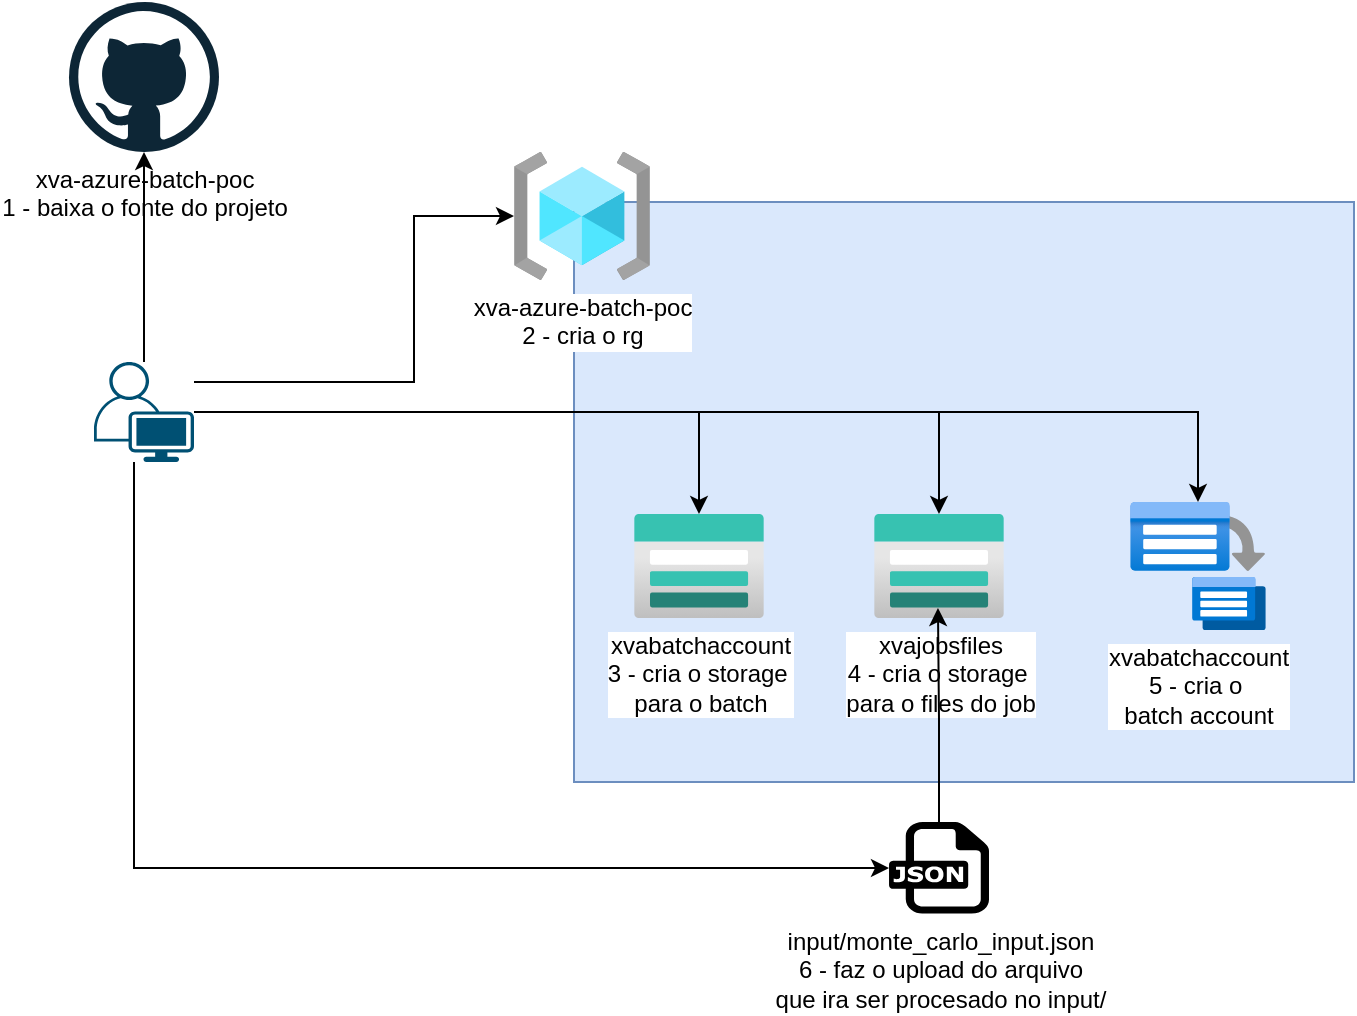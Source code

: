 <mxfile version="24.7.17" pages="4">
  <diagram name="Criar Ambiente" id="GHMMwksWFdpA9J9G9nvl">
    <mxGraphModel dx="1434" dy="2005" grid="1" gridSize="10" guides="1" tooltips="1" connect="1" arrows="1" fold="1" page="1" pageScale="1" pageWidth="827" pageHeight="1169" math="0" shadow="0">
      <root>
        <mxCell id="0" />
        <mxCell id="1" parent="0" />
        <mxCell id="jO4pM420rOmhuDSLLYiO-24" value="" style="rounded=0;whiteSpace=wrap;html=1;fillColor=#dae8fc;strokeColor=#6c8ebf;" parent="1" vertex="1">
          <mxGeometry x="320" y="70" width="390" height="290" as="geometry" />
        </mxCell>
        <mxCell id="jO4pM420rOmhuDSLLYiO-2" value="xvajobsfiles&lt;div&gt;4 - cria o storage&amp;nbsp;&lt;/div&gt;&lt;div&gt;para o files do job&lt;/div&gt;" style="image;aspect=fixed;html=1;points=[];align=center;fontSize=12;image=img/lib/azure2/storage/Storage_Accounts.svg;" parent="1" vertex="1">
          <mxGeometry x="470" y="226" width="65" height="52" as="geometry" />
        </mxCell>
        <mxCell id="jO4pM420rOmhuDSLLYiO-3" value="xva-azure-batch-poc&lt;div&gt;1 - baixa o fonte do projeto&lt;/div&gt;" style="dashed=0;outlineConnect=0;html=1;align=center;labelPosition=center;verticalLabelPosition=bottom;verticalAlign=top;shape=mxgraph.weblogos.github" parent="1" vertex="1">
          <mxGeometry x="67.5" y="-30" width="75" height="75" as="geometry" />
        </mxCell>
        <mxCell id="jO4pM420rOmhuDSLLYiO-32" style="edgeStyle=orthogonalEdgeStyle;rounded=0;orthogonalLoop=1;jettySize=auto;html=1;" parent="1" source="jO4pM420rOmhuDSLLYiO-6" target="jO4pM420rOmhuDSLLYiO-3" edge="1">
          <mxGeometry relative="1" as="geometry" />
        </mxCell>
        <mxCell id="jO4pM420rOmhuDSLLYiO-33" style="edgeStyle=orthogonalEdgeStyle;rounded=0;orthogonalLoop=1;jettySize=auto;html=1;" parent="1" source="jO4pM420rOmhuDSLLYiO-6" target="jO4pM420rOmhuDSLLYiO-8" edge="1">
          <mxGeometry relative="1" as="geometry">
            <Array as="points">
              <mxPoint x="240" y="160" />
              <mxPoint x="240" y="77" />
            </Array>
          </mxGeometry>
        </mxCell>
        <mxCell id="jO4pM420rOmhuDSLLYiO-34" style="edgeStyle=orthogonalEdgeStyle;rounded=0;orthogonalLoop=1;jettySize=auto;html=1;" parent="1" source="jO4pM420rOmhuDSLLYiO-6" target="jO4pM420rOmhuDSLLYiO-9" edge="1">
          <mxGeometry relative="1" as="geometry" />
        </mxCell>
        <mxCell id="jO4pM420rOmhuDSLLYiO-35" style="edgeStyle=orthogonalEdgeStyle;rounded=0;orthogonalLoop=1;jettySize=auto;html=1;" parent="1" source="jO4pM420rOmhuDSLLYiO-6" target="jO4pM420rOmhuDSLLYiO-2" edge="1">
          <mxGeometry relative="1" as="geometry" />
        </mxCell>
        <mxCell id="jO4pM420rOmhuDSLLYiO-36" style="edgeStyle=orthogonalEdgeStyle;rounded=0;orthogonalLoop=1;jettySize=auto;html=1;" parent="1" source="jO4pM420rOmhuDSLLYiO-6" target="jO4pM420rOmhuDSLLYiO-10" edge="1">
          <mxGeometry relative="1" as="geometry" />
        </mxCell>
        <mxCell id="jO4pM420rOmhuDSLLYiO-37" style="edgeStyle=orthogonalEdgeStyle;rounded=0;orthogonalLoop=1;jettySize=auto;html=1;" parent="1" source="jO4pM420rOmhuDSLLYiO-6" target="jO4pM420rOmhuDSLLYiO-18" edge="1">
          <mxGeometry relative="1" as="geometry">
            <Array as="points">
              <mxPoint x="100" y="403" />
            </Array>
          </mxGeometry>
        </mxCell>
        <mxCell id="jO4pM420rOmhuDSLLYiO-6" value="" style="points=[[0.35,0,0],[0.98,0.51,0],[1,0.71,0],[0.67,1,0],[0,0.795,0],[0,0.65,0]];verticalLabelPosition=bottom;sketch=0;html=1;verticalAlign=top;aspect=fixed;align=center;pointerEvents=1;shape=mxgraph.cisco19.user;fillColor=#005073;strokeColor=none;" parent="1" vertex="1">
          <mxGeometry x="80" y="150" width="50" height="50" as="geometry" />
        </mxCell>
        <mxCell id="jO4pM420rOmhuDSLLYiO-8" value="xva-azure-batch-poc&lt;div&gt;2 - cria o rg&lt;/div&gt;" style="image;aspect=fixed;html=1;points=[];align=center;fontSize=12;image=img/lib/azure2/general/Resource_Groups.svg;" parent="1" vertex="1">
          <mxGeometry x="290" y="45" width="68" height="64" as="geometry" />
        </mxCell>
        <mxCell id="jO4pM420rOmhuDSLLYiO-9" value="xvabatchaccount&lt;div&gt;3 - cria o storage&amp;nbsp;&lt;/div&gt;&lt;div&gt;para o batch&lt;/div&gt;" style="image;aspect=fixed;html=1;points=[];align=center;fontSize=12;image=img/lib/azure2/storage/Storage_Accounts.svg;" parent="1" vertex="1">
          <mxGeometry x="350" y="226" width="65" height="52" as="geometry" />
        </mxCell>
        <mxCell id="jO4pM420rOmhuDSLLYiO-18" value="input/monte_carlo_input.json&lt;div&gt;6 - faz o upload do arquivo&lt;/div&gt;&lt;div&gt;que ira ser procesado no input/&lt;/div&gt;" style="dashed=0;outlineConnect=0;html=1;align=center;labelPosition=center;verticalLabelPosition=bottom;verticalAlign=top;shape=mxgraph.weblogos.json" parent="1" vertex="1">
          <mxGeometry x="477.5" y="380" width="50" height="45.8" as="geometry" />
        </mxCell>
        <mxCell id="jO4pM420rOmhuDSLLYiO-29" style="edgeStyle=orthogonalEdgeStyle;rounded=0;orthogonalLoop=1;jettySize=auto;html=1;entryX=0.492;entryY=0.904;entryDx=0;entryDy=0;entryPerimeter=0;" parent="1" source="jO4pM420rOmhuDSLLYiO-18" target="jO4pM420rOmhuDSLLYiO-2" edge="1">
          <mxGeometry relative="1" as="geometry" />
        </mxCell>
        <mxCell id="jO4pM420rOmhuDSLLYiO-10" value="xvabatchaccount&lt;div&gt;5 - cria o&amp;nbsp;&lt;/div&gt;&lt;div&gt;batch account&lt;/div&gt;" style="image;aspect=fixed;html=1;points=[];align=center;fontSize=12;image=img/lib/azure2/compute/Batch_Accounts.svg;" parent="1" vertex="1">
          <mxGeometry x="598" y="220" width="68" height="64" as="geometry" />
        </mxCell>
      </root>
    </mxGraphModel>
  </diagram>
  <diagram id="RlB30Z5cnpvB07j8Nt4P" name="Configs">
    <mxGraphModel dx="1434" dy="836" grid="1" gridSize="10" guides="1" tooltips="1" connect="1" arrows="1" fold="1" page="1" pageScale="1" pageWidth="827" pageHeight="1169" math="0" shadow="0">
      <root>
        <mxCell id="0" />
        <mxCell id="1" parent="0" />
        <mxCell id="eITKolT-GINEDYZ5hz__-10" value="" style="points=[[0.35,0,0],[0.98,0.51,0],[1,0.71,0],[0.67,1,0],[0,0.795,0],[0,0.65,0]];verticalLabelPosition=bottom;sketch=0;html=1;verticalAlign=top;aspect=fixed;align=center;pointerEvents=1;shape=mxgraph.cisco19.user;fillColor=#005073;strokeColor=none;" vertex="1" parent="1">
          <mxGeometry x="80" y="150" width="50" height="50" as="geometry" />
        </mxCell>
        <mxCell id="eITKolT-GINEDYZ5hz__-20" value="1 - cria o&amp;nbsp;&lt;span style=&quot;text-wrap: wrap;&quot;&gt;srv/.env&lt;/span&gt;&lt;div&gt;&lt;div&gt;&lt;span style=&quot;text-wrap: wrap;&quot;&gt;com as chaves abaixo&amp;nbsp;&lt;/span&gt;&lt;/div&gt;&lt;div&gt;&lt;span style=&quot;text-wrap: wrap;&quot;&gt;e adiciona os valores&amp;nbsp;&lt;/span&gt;&lt;/div&gt;&lt;div&gt;&lt;span style=&quot;text-wrap: wrap;&quot;&gt;do storage&amp;nbsp;&lt;/span&gt;&lt;span style=&quot;background-color: rgb(255, 255, 255);&quot;&gt;xvabatchaccount&lt;/span&gt;&lt;/div&gt;&lt;/div&gt;&lt;div&gt;&lt;span style=&quot;background-color: rgb(255, 255, 255);&quot;&gt;e batch&amp;nbsp;&lt;/span&gt;&lt;span style=&quot;background-color: rgb(255, 255, 255);&quot;&gt;xvabatchaccount&lt;/span&gt;&lt;/div&gt;&lt;div&gt;&lt;span style=&quot;background-color: rgb(255, 255, 255);&quot;&gt;&lt;br&gt;&lt;/span&gt;&lt;/div&gt;&lt;div&gt;&lt;span style=&quot;background-color: rgb(255, 255, 255);&quot;&gt;&lt;div&gt;BATCH_ACCOUNT_NAME=&lt;/div&gt;&lt;div&gt;BATCH_ACCOUNT_KEY=&lt;/div&gt;&lt;div&gt;BATCH_ACCOUNT_URL=&lt;/div&gt;&lt;div&gt;STORAGE_ACCOUNT_NAME=&lt;/div&gt;&lt;div&gt;STORAGE_ACCOUNT_KEY=&lt;/div&gt;&lt;/span&gt;&lt;/div&gt;" style="verticalLabelPosition=bottom;html=1;verticalAlign=top;align=center;strokeColor=none;fillColor=#00BEF2;shape=mxgraph.azure.cloud_services_configuration_file;pointerEvents=1;" vertex="1" parent="1">
          <mxGeometry x="370" y="30" width="47.5" height="50" as="geometry" />
        </mxCell>
        <mxCell id="eITKolT-GINEDYZ5hz__-21" value="&lt;div&gt;&lt;span style=&quot;text-wrap: wrap;&quot;&gt;2 - cria src-montecarlo-app/.env&lt;/span&gt;&lt;/div&gt;&lt;div&gt;&lt;span style=&quot;text-wrap: wrap;&quot;&gt;com as chaves abaixo&amp;nbsp;&lt;/span&gt;&lt;/div&gt;&lt;div&gt;&lt;span style=&quot;text-wrap: wrap;&quot;&gt;e adiciona os valores do storage&amp;nbsp;&lt;/span&gt;&lt;span style=&quot;background-color: rgb(255, 255, 255);&quot;&gt;xvajobsfiles&lt;/span&gt;&lt;span style=&quot;text-wrap: wrap;&quot;&gt;&lt;br&gt;&lt;/span&gt;&lt;div style=&quot;text-wrap: wrap;&quot;&gt;&lt;br&gt;&lt;/div&gt;&lt;div style=&quot;text-wrap: wrap;&quot;&gt;&lt;div&gt;STORAGE_ACCOUNT_NAME=&lt;/div&gt;&lt;div&gt;STORAGE_ACCOUNT_KEY=&lt;/div&gt;&lt;/div&gt;&lt;/div&gt;" style="verticalLabelPosition=bottom;html=1;verticalAlign=top;align=center;strokeColor=none;fillColor=#00BEF2;shape=mxgraph.azure.cloud_services_configuration_file;pointerEvents=1;" vertex="1" parent="1">
          <mxGeometry x="370" y="290" width="47.5" height="50" as="geometry" />
        </mxCell>
        <mxCell id="-2LmU-mjN6J15pGxRJ6X-1" style="edgeStyle=orthogonalEdgeStyle;rounded=0;orthogonalLoop=1;jettySize=auto;html=1;entryX=0;entryY=0.5;entryDx=0;entryDy=0;entryPerimeter=0;" edge="1" parent="1" source="eITKolT-GINEDYZ5hz__-10" target="eITKolT-GINEDYZ5hz__-20">
          <mxGeometry relative="1" as="geometry" />
        </mxCell>
        <mxCell id="-2LmU-mjN6J15pGxRJ6X-2" style="edgeStyle=orthogonalEdgeStyle;rounded=0;orthogonalLoop=1;jettySize=auto;html=1;entryX=0;entryY=0.5;entryDx=0;entryDy=0;entryPerimeter=0;" edge="1" parent="1" source="eITKolT-GINEDYZ5hz__-10" target="eITKolT-GINEDYZ5hz__-21">
          <mxGeometry relative="1" as="geometry" />
        </mxCell>
      </root>
    </mxGraphModel>
  </diagram>
  <diagram id="g_KwB1qCPpym94kgi7Hm" name="Batch application">
    <mxGraphModel dx="1434" dy="2005" grid="1" gridSize="10" guides="1" tooltips="1" connect="1" arrows="1" fold="1" page="1" pageScale="1" pageWidth="827" pageHeight="1169" math="0" shadow="0">
      <root>
        <mxCell id="0" />
        <mxCell id="1" parent="0" />
        <mxCell id="z9dt2_U-2a1yjSh4QDDs-3" value="xva-azure-batch-poc" style="dashed=0;outlineConnect=0;html=1;align=center;labelPosition=center;verticalLabelPosition=bottom;verticalAlign=top;shape=mxgraph.weblogos.github" vertex="1" parent="1">
          <mxGeometry x="67.5" y="-30" width="75" height="75" as="geometry" />
        </mxCell>
        <mxCell id="z9dt2_U-2a1yjSh4QDDs-4" style="edgeStyle=orthogonalEdgeStyle;rounded=0;orthogonalLoop=1;jettySize=auto;html=1;" edge="1" parent="1" source="z9dt2_U-2a1yjSh4QDDs-10" target="z9dt2_U-2a1yjSh4QDDs-3">
          <mxGeometry relative="1" as="geometry" />
        </mxCell>
        <mxCell id="z9dt2_U-2a1yjSh4QDDs-5" style="edgeStyle=orthogonalEdgeStyle;rounded=0;orthogonalLoop=1;jettySize=auto;html=1;" edge="1" parent="1" source="z9dt2_U-2a1yjSh4QDDs-10" target="z9dt2_U-2a1yjSh4QDDs-15">
          <mxGeometry relative="1" as="geometry">
            <Array as="points">
              <mxPoint x="240" y="160" />
              <mxPoint x="240" y="77" />
            </Array>
            <mxPoint x="290" y="77" as="targetPoint" />
          </mxGeometry>
        </mxCell>
        <mxCell id="z9dt2_U-2a1yjSh4QDDs-10" value="" style="points=[[0.35,0,0],[0.98,0.51,0],[1,0.71,0],[0.67,1,0],[0,0.795,0],[0,0.65,0]];verticalLabelPosition=bottom;sketch=0;html=1;verticalAlign=top;aspect=fixed;align=center;pointerEvents=1;shape=mxgraph.cisco19.user;fillColor=#005073;strokeColor=none;" vertex="1" parent="1">
          <mxGeometry x="80" y="150" width="50" height="50" as="geometry" />
        </mxCell>
        <mxCell id="z9dt2_U-2a1yjSh4QDDs-15" value="xvabatchaccount&lt;div&gt;2 - criar o Application &quot;montecarlo_app&quot;&lt;/div&gt;&lt;div&gt;com o zip &quot;&lt;span style=&quot;background-color: rgb(251, 251, 251);&quot;&gt;montecarlo-app.zip&lt;/span&gt;&quot;&lt;/div&gt;" style="image;aspect=fixed;html=1;points=[];align=center;fontSize=12;image=img/lib/azure2/compute/Batch_Accounts.svg;" vertex="1" parent="1">
          <mxGeometry x="340" y="45" width="68" height="64" as="geometry" />
        </mxCell>
        <mxCell id="z9dt2_U-2a1yjSh4QDDs-16" value="1 - executar o&amp;nbsp;&lt;div&gt;montecarlo_app_apppackage.py&lt;/div&gt;&lt;div&gt;para gerar o zip&lt;/div&gt;" style="sketch=0;aspect=fixed;pointerEvents=1;shadow=0;dashed=0;html=1;strokeColor=none;labelPosition=center;verticalLabelPosition=bottom;verticalAlign=top;align=center;fillColor=#00188D;shape=mxgraph.mscae.enterprise.code_file" vertex="1" parent="1">
          <mxGeometry x="81" y="310" width="49" height="50" as="geometry" />
        </mxCell>
        <mxCell id="z9dt2_U-2a1yjSh4QDDs-18" style="edgeStyle=orthogonalEdgeStyle;rounded=0;orthogonalLoop=1;jettySize=auto;html=1;entryX=0.5;entryY=0;entryDx=0;entryDy=0;entryPerimeter=0;" edge="1" parent="1" source="z9dt2_U-2a1yjSh4QDDs-10" target="z9dt2_U-2a1yjSh4QDDs-16">
          <mxGeometry relative="1" as="geometry" />
        </mxCell>
        <UserObject label="montecarlo-app.zip" link="montecarlo-app.zip" id="z9dt2_U-2a1yjSh4QDDs-19">
          <mxCell style="verticalLabelPosition=bottom;html=1;verticalAlign=top;align=center;strokeColor=none;fillColor=#00BEF2;shape=mxgraph.azure.cloud_service_package_file;" vertex="1" parent="1">
            <mxGeometry x="270" y="310" width="42.5" height="50" as="geometry" />
          </mxCell>
        </UserObject>
        <mxCell id="z9dt2_U-2a1yjSh4QDDs-22" style="edgeStyle=orthogonalEdgeStyle;rounded=0;orthogonalLoop=1;jettySize=auto;html=1;entryX=0;entryY=0.5;entryDx=0;entryDy=0;entryPerimeter=0;" edge="1" parent="1" source="z9dt2_U-2a1yjSh4QDDs-16" target="z9dt2_U-2a1yjSh4QDDs-19">
          <mxGeometry relative="1" as="geometry" />
        </mxCell>
      </root>
    </mxGraphModel>
  </diagram>
  <diagram id="AiFhw9Nf0LlxHzqsB-ok" name="Execução da aplicação">
    <mxGraphModel dx="3434" dy="1520" grid="1" gridSize="10" guides="1" tooltips="1" connect="1" arrows="1" fold="1" page="1" pageScale="1" pageWidth="827" pageHeight="1169" math="0" shadow="0">
      <root>
        <mxCell id="0" />
        <mxCell id="1" parent="0" />
        <mxCell id="0wLAEQCnGAZi6Lws4Pt0-41" value="" style="rounded=0;whiteSpace=wrap;html=1;fillColor=none;" vertex="1" parent="1">
          <mxGeometry x="-90" y="130" width="1200" height="1670" as="geometry" />
        </mxCell>
        <mxCell id="0wLAEQCnGAZi6Lws4Pt0-18" style="edgeStyle=orthogonalEdgeStyle;rounded=0;orthogonalLoop=1;jettySize=auto;html=1;dashed=1;" edge="1" parent="1" source="0wLAEQCnGAZi6Lws4Pt0-16" target="0wLAEQCnGAZi6Lws4Pt0-6">
          <mxGeometry relative="1" as="geometry">
            <Array as="points">
              <mxPoint x="60" y="1035" />
            </Array>
          </mxGeometry>
        </mxCell>
        <mxCell id="0wLAEQCnGAZi6Lws4Pt0-16" value="" style="rounded=0;whiteSpace=wrap;html=1;fillColor=#f5f5f5;fontColor=#333333;strokeColor=#666666;dashed=1;" vertex="1" parent="1">
          <mxGeometry x="369" y="980" width="120" height="110" as="geometry" />
        </mxCell>
        <mxCell id="0wLAEQCnGAZi6Lws4Pt0-5" value="" style="rounded=0;whiteSpace=wrap;html=1;fillColor=#f5f5f5;fontColor=#333333;strokeColor=#666666;dashed=1;" vertex="1" parent="1">
          <mxGeometry x="31.62" y="1307" width="482.25" height="410" as="geometry" />
        </mxCell>
        <mxCell id="0wLAEQCnGAZi6Lws4Pt0-17" style="edgeStyle=orthogonalEdgeStyle;rounded=0;orthogonalLoop=1;jettySize=auto;html=1;dashed=1;" edge="1" parent="1" source="0wLAEQCnGAZi6Lws4Pt0-2" target="0wLAEQCnGAZi6Lws4Pt0-6">
          <mxGeometry relative="1" as="geometry">
            <Array as="points">
              <mxPoint x="44" y="735" />
            </Array>
          </mxGeometry>
        </mxCell>
        <mxCell id="0wLAEQCnGAZi6Lws4Pt0-2" value="" style="rounded=0;whiteSpace=wrap;html=1;fillColor=#f5f5f5;fontColor=#333333;strokeColor=#666666;dashed=1;" vertex="1" parent="1">
          <mxGeometry x="354" y="680" width="120" height="110" as="geometry" />
        </mxCell>
        <mxCell id="lzGrhlmIn-jtO5XPurMd-31" style="edgeStyle=orthogonalEdgeStyle;rounded=0;orthogonalLoop=1;jettySize=auto;html=1;fontSize=12;labelBackgroundColor=none;" parent="1" source="lUo_39sWFaKYksOA6hn1-1" target="lzGrhlmIn-jtO5XPurMd-30" edge="1">
          <mxGeometry relative="1" as="geometry">
            <Array as="points">
              <mxPoint x="150" y="1022" />
            </Array>
          </mxGeometry>
        </mxCell>
        <mxCell id="lUo_39sWFaKYksOA6hn1-1" value="orchestrator" style="verticalLabelPosition=bottom;html=1;verticalAlign=top;align=center;strokeColor=none;fillColor=#00BEF2;shape=mxgraph.azure.cloud_services_configuration_file;pointerEvents=1;fontSize=12;labelBackgroundColor=none;" parent="1" vertex="1">
          <mxGeometry x="140" y="550" width="40" height="50" as="geometry" />
        </mxCell>
        <mxCell id="lhgWdn7ch6hGwZRD-2z1-1" style="edgeStyle=orthogonalEdgeStyle;rounded=0;orthogonalLoop=1;jettySize=auto;html=1;fontSize=12;labelBackgroundColor=none;" parent="1" source="qe7TXdKY6yJARlXBFdF9-1" target="8bjbVzgU6vGTRSkHChVU-1" edge="1">
          <mxGeometry relative="1" as="geometry">
            <Array as="points">
              <mxPoint x="280" y="376" />
            </Array>
          </mxGeometry>
        </mxCell>
        <mxCell id="qe7TXdKY6yJARlXBFdF9-1" value="client" style="verticalLabelPosition=bottom;html=1;verticalAlign=top;align=center;strokeColor=none;fillColor=#00BEF2;shape=mxgraph.azure.cloud_services_configuration_file;pointerEvents=1;fontSize=12;labelBackgroundColor=none;" parent="1" vertex="1">
          <mxGeometry x="260" y="480" width="40" height="50" as="geometry" />
        </mxCell>
        <mxCell id="lhgWdn7ch6hGwZRD-2z1-12" style="edgeStyle=orthogonalEdgeStyle;rounded=0;orthogonalLoop=1;jettySize=auto;html=1;fontSize=12;labelBackgroundColor=none;" parent="1" source="qe7TXdKY6yJARlXBFdF9-2" target="lhgWdn7ch6hGwZRD-2z1-11" edge="1">
          <mxGeometry relative="1" as="geometry" />
        </mxCell>
        <mxCell id="lzGrhlmIn-jtO5XPurMd-2" style="edgeStyle=orthogonalEdgeStyle;rounded=0;orthogonalLoop=1;jettySize=auto;html=1;fontSize=12;labelBackgroundColor=none;" parent="1" source="qe7TXdKY6yJARlXBFdF9-2" target="lzGrhlmIn-jtO5XPurMd-1" edge="1">
          <mxGeometry relative="1" as="geometry">
            <Array as="points">
              <mxPoint x="280" y="722" />
            </Array>
          </mxGeometry>
        </mxCell>
        <mxCell id="qe7TXdKY6yJARlXBFdF9-2" value="worker" style="verticalLabelPosition=bottom;html=1;verticalAlign=top;align=center;strokeColor=none;fillColor=#00BEF2;shape=mxgraph.azure.cloud_services_configuration_file;pointerEvents=1;fontSize=12;labelBackgroundColor=none;" parent="1" vertex="1">
          <mxGeometry x="260" y="610" width="40" height="50" as="geometry" />
        </mxCell>
        <mxCell id="lzGrhlmIn-jtO5XPurMd-6" style="edgeStyle=orthogonalEdgeStyle;rounded=0;orthogonalLoop=1;jettySize=auto;html=1;fontSize=12;labelBackgroundColor=none;" parent="1" source="qe7TXdKY6yJARlXBFdF9-3" target="lzGrhlmIn-jtO5XPurMd-3" edge="1">
          <mxGeometry relative="1" as="geometry" />
        </mxCell>
        <mxCell id="lzGrhlmIn-jtO5XPurMd-8" style="edgeStyle=orthogonalEdgeStyle;rounded=0;orthogonalLoop=1;jettySize=auto;html=1;fontSize=12;labelBackgroundColor=none;" parent="1" source="qe7TXdKY6yJARlXBFdF9-3" target="lzGrhlmIn-jtO5XPurMd-7" edge="1">
          <mxGeometry relative="1" as="geometry">
            <Array as="points">
              <mxPoint x="280" y="896" />
            </Array>
          </mxGeometry>
        </mxCell>
        <mxCell id="qe7TXdKY6yJARlXBFdF9-3" value="agreggator" style="verticalLabelPosition=bottom;html=1;verticalAlign=top;align=center;strokeColor=none;fillColor=#00BEF2;shape=mxgraph.azure.cloud_services_configuration_file;pointerEvents=1;fontSize=12;labelBackgroundColor=none;" parent="1" vertex="1">
          <mxGeometry x="260" y="800" width="40" height="50" as="geometry" />
        </mxCell>
        <mxCell id="kDm-gjHPZS9bzdLhj900-3" style="edgeStyle=orthogonalEdgeStyle;rounded=0;orthogonalLoop=1;jettySize=auto;html=1;fontSize=12;labelBackgroundColor=none;" parent="1" source="JQ83JEl8OgG2uB4ZriYD-1" target="kDm-gjHPZS9bzdLhj900-2" edge="1">
          <mxGeometry relative="1" as="geometry">
            <Array as="points">
              <mxPoint x="20" y="1136" />
            </Array>
          </mxGeometry>
        </mxCell>
        <mxCell id="6sl3xVN-tXtJ1G1_XXmB-4" style="edgeStyle=orthogonalEdgeStyle;rounded=0;orthogonalLoop=1;jettySize=auto;html=1;fontSize=12;labelBackgroundColor=none;" parent="1" source="JQ83JEl8OgG2uB4ZriYD-1" target="6sl3xVN-tXtJ1G1_XXmB-1" edge="1">
          <mxGeometry relative="1" as="geometry">
            <Array as="points">
              <mxPoint x="15" y="223" />
            </Array>
          </mxGeometry>
        </mxCell>
        <mxCell id="JQ83JEl8OgG2uB4ZriYD-1" value="" style="points=[[0.35,0,0],[0.98,0.51,0],[1,0.71,0],[0.67,1,0],[0,0.795,0],[0,0.65,0]];verticalLabelPosition=bottom;sketch=0;html=1;verticalAlign=top;aspect=fixed;align=center;pointerEvents=1;shape=mxgraph.cisco19.user;fillColor=#005073;strokeColor=none;fontSize=12;labelBackgroundColor=none;" parent="1" vertex="1">
          <mxGeometry x="-10" y="550" width="50" height="50" as="geometry" />
        </mxCell>
        <mxCell id="JQ83JEl8OgG2uB4ZriYD-2" style="edgeStyle=orthogonalEdgeStyle;rounded=0;orthogonalLoop=1;jettySize=auto;html=1;entryX=0;entryY=0.5;entryDx=0;entryDy=0;entryPerimeter=0;fontSize=12;labelBackgroundColor=none;" parent="1" source="JQ83JEl8OgG2uB4ZriYD-1" target="lUo_39sWFaKYksOA6hn1-1" edge="1">
          <mxGeometry relative="1" as="geometry" />
        </mxCell>
        <mxCell id="JQ83JEl8OgG2uB4ZriYD-3" style="edgeStyle=orthogonalEdgeStyle;rounded=0;orthogonalLoop=1;jettySize=auto;html=1;entryX=0;entryY=0.5;entryDx=0;entryDy=0;entryPerimeter=0;fontSize=12;labelBackgroundColor=none;" parent="1" source="lUo_39sWFaKYksOA6hn1-1" target="qe7TXdKY6yJARlXBFdF9-1" edge="1">
          <mxGeometry relative="1" as="geometry">
            <Array as="points">
              <mxPoint x="160" y="505" />
            </Array>
          </mxGeometry>
        </mxCell>
        <mxCell id="8bjbVzgU6vGTRSkHChVU-1" value="xvajobsfiles&lt;div style=&quot;font-size: 12px;&quot;&gt;&lt;span style=&quot;font-size: 12px;&quot;&gt;input/monte_carlo_input.json&lt;/span&gt;&lt;/div&gt;" style="image;aspect=fixed;html=1;points=[];align=center;fontSize=12;image=img/lib/azure2/storage/Storage_Accounts.svg;labelBackgroundColor=none;" parent="1" vertex="1">
          <mxGeometry x="570" y="350" width="65" height="52" as="geometry" />
        </mxCell>
        <mxCell id="lhgWdn7ch6hGwZRD-2z1-2" value="chunks do arquivo de input" style="verticalLabelPosition=bottom;html=1;verticalAlign=top;align=center;strokeColor=none;fillColor=#00BEF2;shape=mxgraph.azure.code_file;pointerEvents=1;fontSize=12;labelBackgroundColor=none;" parent="1" vertex="1">
          <mxGeometry x="405" y="490" width="27.5" height="30" as="geometry" />
        </mxCell>
        <mxCell id="lhgWdn7ch6hGwZRD-2z1-4" value="" style="verticalLabelPosition=bottom;html=1;verticalAlign=top;align=center;strokeColor=none;fillColor=#00BEF2;shape=mxgraph.azure.code_file;pointerEvents=1;fontSize=12;labelBackgroundColor=none;" parent="1" vertex="1">
          <mxGeometry x="432.5" y="490" width="27.5" height="30" as="geometry" />
        </mxCell>
        <mxCell id="lhgWdn7ch6hGwZRD-2z1-5" value="" style="verticalLabelPosition=bottom;html=1;verticalAlign=top;align=center;strokeColor=none;fillColor=#00BEF2;shape=mxgraph.azure.code_file;pointerEvents=1;fontSize=12;labelBackgroundColor=none;" parent="1" vertex="1">
          <mxGeometry x="377.5" y="490" width="27.5" height="30" as="geometry" />
        </mxCell>
        <mxCell id="lhgWdn7ch6hGwZRD-2z1-6" value="" style="verticalLabelPosition=bottom;html=1;verticalAlign=top;align=center;strokeColor=none;fillColor=#00BEF2;shape=mxgraph.azure.code_file;pointerEvents=1;fontSize=12;labelBackgroundColor=none;" parent="1" vertex="1">
          <mxGeometry x="350" y="490" width="27.5" height="30" as="geometry" />
        </mxCell>
        <mxCell id="lhgWdn7ch6hGwZRD-2z1-7" style="edgeStyle=orthogonalEdgeStyle;rounded=0;orthogonalLoop=1;jettySize=auto;html=1;entryX=0;entryY=0.5;entryDx=0;entryDy=0;entryPerimeter=0;fontSize=12;labelBackgroundColor=none;" parent="1" source="qe7TXdKY6yJARlXBFdF9-1" target="lhgWdn7ch6hGwZRD-2z1-6" edge="1">
          <mxGeometry relative="1" as="geometry" />
        </mxCell>
        <mxCell id="lhgWdn7ch6hGwZRD-2z1-9" style="edgeStyle=orthogonalEdgeStyle;rounded=0;orthogonalLoop=1;jettySize=auto;html=1;entryX=0;entryY=0.5;entryDx=0;entryDy=0;entryPerimeter=0;fontSize=12;labelBackgroundColor=none;" parent="1" source="lUo_39sWFaKYksOA6hn1-1" target="qe7TXdKY6yJARlXBFdF9-2" edge="1">
          <mxGeometry relative="1" as="geometry" />
        </mxCell>
        <mxCell id="lhgWdn7ch6hGwZRD-2z1-10" style="edgeStyle=orthogonalEdgeStyle;rounded=0;orthogonalLoop=1;jettySize=auto;html=1;entryX=0.5;entryY=1;entryDx=0;entryDy=0;entryPerimeter=0;fontSize=12;labelBackgroundColor=none;" parent="1" source="qe7TXdKY6yJARlXBFdF9-2" target="lhgWdn7ch6hGwZRD-2z1-6" edge="1">
          <mxGeometry relative="1" as="geometry">
            <Array as="points">
              <mxPoint x="364" y="620" />
            </Array>
          </mxGeometry>
        </mxCell>
        <mxCell id="lhgWdn7ch6hGwZRD-2z1-11" value="xvajobsfiles&lt;div style=&quot;font-size: 12px;&quot;&gt;&lt;span style=&quot;font-size: 12px;&quot;&gt;temp/&lt;/span&gt;monte_carlo_input_part_X.json&lt;/div&gt;" style="image;aspect=fixed;html=1;points=[];align=center;fontSize=12;image=img/lib/azure2/storage/Storage_Accounts.svg;labelBackgroundColor=none;" parent="1" vertex="1">
          <mxGeometry x="570" y="590" width="65" height="52" as="geometry" />
        </mxCell>
        <mxCell id="lzGrhlmIn-jtO5XPurMd-1" value="xvabatchaccount" style="image;aspect=fixed;html=1;points=[];align=center;fontSize=12;image=img/lib/azure2/compute/Batch_Accounts.svg;labelBackgroundColor=none;dashed=1;" parent="1" vertex="1">
          <mxGeometry x="384.75" y="690" width="68" height="64" as="geometry" />
        </mxCell>
        <mxCell id="lzGrhlmIn-jtO5XPurMd-3" value="xvajobsfiles&lt;div style=&quot;font-size: 12px;&quot;&gt;&lt;span style=&quot;font-size: 12px;&quot;&gt;temp/&lt;/span&gt;monte_carlo_result_part_X.json&lt;/div&gt;" style="image;aspect=fixed;html=1;points=[];align=center;fontSize=12;image=img/lib/azure2/storage/Storage_Accounts.svg;labelBackgroundColor=none;" parent="1" vertex="1">
          <mxGeometry x="570" y="696" width="65" height="52" as="geometry" />
        </mxCell>
        <mxCell id="lzGrhlmIn-jtO5XPurMd-5" style="edgeStyle=orthogonalEdgeStyle;rounded=0;orthogonalLoop=1;jettySize=auto;html=1;entryX=0;entryY=0.5;entryDx=0;entryDy=0;entryPerimeter=0;fontSize=12;labelBackgroundColor=none;" parent="1" source="lUo_39sWFaKYksOA6hn1-1" target="qe7TXdKY6yJARlXBFdF9-3" edge="1">
          <mxGeometry relative="1" as="geometry">
            <Array as="points">
              <mxPoint x="160" y="825" />
            </Array>
          </mxGeometry>
        </mxCell>
        <mxCell id="lzGrhlmIn-jtO5XPurMd-7" value="xvajobsfiles&lt;div style=&quot;font-size: 12px;&quot;&gt;&lt;span style=&quot;font-size: 12px;&quot;&gt;output/&lt;/span&gt;monte_carlo_result_aggregated.json&lt;/div&gt;" style="image;aspect=fixed;html=1;points=[];align=center;fontSize=12;image=img/lib/azure2/storage/Storage_Accounts.svg;labelBackgroundColor=none;" parent="1" vertex="1">
          <mxGeometry x="570" y="870" width="65" height="52" as="geometry" />
        </mxCell>
        <mxCell id="lzGrhlmIn-jtO5XPurMd-10" value="2" style="ellipse;whiteSpace=wrap;html=1;aspect=fixed;fillColor=#f8cecc;strokeColor=#b85450;fontSize=12;labelBackgroundColor=none;" parent="1" vertex="1">
          <mxGeometry x="70" y="540" width="30" height="30" as="geometry" />
        </mxCell>
        <mxCell id="lzGrhlmIn-jtO5XPurMd-11" value="4" style="ellipse;whiteSpace=wrap;html=1;aspect=fixed;fillColor=#dae8fc;strokeColor=#6c8ebf;fontSize=12;labelBackgroundColor=none;" parent="1" vertex="1">
          <mxGeometry x="422.75" y="340" width="30" height="30" as="geometry" />
        </mxCell>
        <mxCell id="lzGrhlmIn-jtO5XPurMd-13" value="3" style="ellipse;whiteSpace=wrap;html=1;aspect=fixed;fillColor=#f5f5f5;fontColor=#333333;strokeColor=#666666;fontSize=12;labelBackgroundColor=none;" parent="1" vertex="1">
          <mxGeometry x="190" y="470" width="30" height="30" as="geometry" />
        </mxCell>
        <mxCell id="lzGrhlmIn-jtO5XPurMd-15" value="5" style="ellipse;whiteSpace=wrap;html=1;aspect=fixed;fillColor=#dae8fc;strokeColor=#6c8ebf;fontSize=12;labelBackgroundColor=none;" parent="1" vertex="1">
          <mxGeometry x="320" y="460" width="30" height="30" as="geometry" />
        </mxCell>
        <mxCell id="lzGrhlmIn-jtO5XPurMd-18" value="14" style="ellipse;whiteSpace=wrap;html=1;aspect=fixed;fillColor=#f5f5f5;fontColor=#333333;strokeColor=#666666;fontSize=12;labelBackgroundColor=none;" parent="1" vertex="1">
          <mxGeometry x="250" y="990" width="30" height="30" as="geometry" />
        </mxCell>
        <mxCell id="lzGrhlmIn-jtO5XPurMd-19" value="6" style="ellipse;whiteSpace=wrap;html=1;aspect=fixed;fillColor=#f5f5f5;strokeColor=#666666;fontColor=#333333;fontSize=12;labelBackgroundColor=none;" parent="1" vertex="1">
          <mxGeometry x="230" y="570" width="30" height="30" as="geometry" />
        </mxCell>
        <mxCell id="lzGrhlmIn-jtO5XPurMd-20" value="7" style="ellipse;whiteSpace=wrap;html=1;aspect=fixed;fillColor=#d5e8d4;strokeColor=#82b366;fontSize=12;labelBackgroundColor=none;" parent="1" vertex="1">
          <mxGeometry x="370" y="570" width="30" height="30" as="geometry" />
        </mxCell>
        <mxCell id="lzGrhlmIn-jtO5XPurMd-21" value="8" style="ellipse;whiteSpace=wrap;html=1;aspect=fixed;fillColor=#d5e8d4;strokeColor=#82b366;fontSize=12;labelBackgroundColor=none;" parent="1" vertex="1">
          <mxGeometry x="452.75" y="580" width="30" height="30" as="geometry" />
        </mxCell>
        <mxCell id="0wLAEQCnGAZi6Lws4Pt0-21" style="edgeStyle=orthogonalEdgeStyle;rounded=0;orthogonalLoop=1;jettySize=auto;html=1;entryX=0.5;entryY=0;entryDx=0;entryDy=0;fillColor=#d5e8d4;strokeColor=#82b366;dashed=1;" edge="1" parent="1" source="lzGrhlmIn-jtO5XPurMd-23" target="0wLAEQCnGAZi6Lws4Pt0-19">
          <mxGeometry relative="1" as="geometry">
            <Array as="points">
              <mxPoint x="330" y="1210" />
              <mxPoint x="555" y="1210" />
            </Array>
          </mxGeometry>
        </mxCell>
        <mxCell id="lzGrhlmIn-jtO5XPurMd-23" value="9" style="ellipse;whiteSpace=wrap;html=1;aspect=fixed;fillColor=#d5e8d4;strokeColor=#82b366;fontSize=12;labelBackgroundColor=none;" parent="1" vertex="1">
          <mxGeometry x="310" y="680" width="30" height="30" as="geometry" />
        </mxCell>
        <mxCell id="lzGrhlmIn-jtO5XPurMd-25" value="12" style="ellipse;whiteSpace=wrap;html=1;aspect=fixed;fillColor=#fff2cc;strokeColor=#d6b656;fontSize=12;labelBackgroundColor=none;" parent="1" vertex="1">
          <mxGeometry x="480" y="790" width="30" height="30" as="geometry" />
        </mxCell>
        <mxCell id="lzGrhlmIn-jtO5XPurMd-26" value="11" style="ellipse;whiteSpace=wrap;html=1;aspect=fixed;fillColor=#f5f5f5;fontColor=#333333;strokeColor=#666666;fontSize=12;labelBackgroundColor=none;" parent="1" vertex="1">
          <mxGeometry x="180" y="790" width="30" height="30" as="geometry" />
        </mxCell>
        <mxCell id="lzGrhlmIn-jtO5XPurMd-28" value="13" style="ellipse;whiteSpace=wrap;html=1;aspect=fixed;fillColor=#fff2cc;strokeColor=#d6b656;fontSize=12;labelBackgroundColor=none;" parent="1" vertex="1">
          <mxGeometry x="414" y="860" width="30" height="30" as="geometry" />
        </mxCell>
        <mxCell id="lzGrhlmIn-jtO5XPurMd-30" value="xvabatchaccount" style="image;aspect=fixed;html=1;points=[];align=center;fontSize=12;image=img/lib/azure2/compute/Batch_Accounts.svg;labelBackgroundColor=none;" parent="1" vertex="1">
          <mxGeometry x="392" y="990" width="68" height="64" as="geometry" />
        </mxCell>
        <mxCell id="lzGrhlmIn-jtO5XPurMd-32" value="&lt;div style=&quot;font-size: 12px;&quot;&gt;&lt;br style=&quot;font-size: 12px;&quot;&gt;&lt;/div&gt;&lt;div style=&quot;font-size: 12px;&quot;&gt;1 - Faz o upload do arquivo a ser&amp;nbsp;&lt;span style=&quot;font-size: 12px;&quot;&gt;processado&lt;/span&gt;&lt;/div&gt;&lt;div style=&quot;font-size: 12px;&quot;&gt;&lt;br style=&quot;font-size: 12px;&quot;&gt;&lt;/div&gt;2 - Executa o&amp;nbsp;&lt;span style=&quot;text-wrap: nowrap; font-size: 12px;&quot;&gt;orchestrator&lt;/span&gt;&lt;div style=&quot;font-size: 12px;&quot;&gt;&lt;span style=&quot;text-wrap: nowrap; font-size: 12px;&quot;&gt;&lt;br style=&quot;font-size: 12px;&quot;&gt;&lt;/span&gt;&lt;div style=&quot;font-size: 12px;&quot;&gt;&lt;span style=&quot;text-wrap: nowrap; font-size: 12px;&quot;&gt;3 - O&amp;nbsp;&lt;/span&gt;&lt;span style=&quot;text-wrap: nowrap; font-size: 12px;&quot;&gt;orchestrator chama o client&lt;/span&gt;&lt;/div&gt;&lt;div style=&quot;font-size: 12px;&quot;&gt;&lt;span style=&quot;text-wrap: nowrap; font-size: 12px;&quot;&gt;&lt;br style=&quot;font-size: 12px;&quot;&gt;&lt;/span&gt;&lt;/div&gt;&lt;div style=&quot;font-size: 12px;&quot;&gt;&lt;span style=&quot;text-wrap: nowrap; font-size: 12px;&quot;&gt;4 - Consome o arquivo a ser processado&lt;/span&gt;&lt;/div&gt;&lt;div style=&quot;font-size: 12px;&quot;&gt;&lt;span style=&quot;text-wrap: nowrap; font-size: 12px;&quot;&gt;5 - Quebra o arquivo em vários chunks&lt;/span&gt;&lt;/div&gt;&lt;div style=&quot;font-size: 12px;&quot;&gt;&lt;span style=&quot;text-wrap: nowrap; font-size: 12px;&quot;&gt;&lt;br style=&quot;font-size: 12px;&quot;&gt;&lt;/span&gt;&lt;/div&gt;&lt;div style=&quot;font-size: 12px;&quot;&gt;&lt;span style=&quot;text-wrap: nowrap; font-size: 12px;&quot;&gt;6 - O&amp;nbsp;&lt;/span&gt;&lt;span style=&quot;text-wrap: nowrap; font-size: 12px;&quot;&gt;orchestrator chama o worker&lt;/span&gt;&lt;/div&gt;&lt;div style=&quot;font-size: 12px;&quot;&gt;&lt;span style=&quot;text-wrap: nowrap; font-size: 12px;&quot;&gt;&lt;br style=&quot;font-size: 12px;&quot;&gt;&lt;/span&gt;&lt;/div&gt;&lt;div style=&quot;font-size: 12px;&quot;&gt;&lt;span style=&quot;text-wrap: nowrap; font-size: 12px;&quot;&gt;7 - Consome os chunks gerados&lt;/span&gt;&lt;/div&gt;&lt;div style=&quot;font-size: 12px;&quot;&gt;&lt;span style=&quot;text-wrap: nowrap; font-size: 12px;&quot;&gt;8 - Faz o upload no Storage&lt;/span&gt;&lt;/div&gt;&lt;div style=&quot;font-size: 12px;&quot;&gt;&lt;span style=&quot;text-wrap: nowrap; font-size: 12px;&quot;&gt;9 - Cria os Pools e Jobs e executa as tasks&lt;/span&gt;&lt;/div&gt;&lt;div style=&quot;font-size: 12px;&quot;&gt;&lt;span style=&quot;text-wrap: nowrap; font-size: 12px;&quot;&gt;10 - Cada task faz o upload do resultado&lt;/span&gt;&lt;/div&gt;&lt;div style=&quot;font-size: 12px;&quot;&gt;&lt;span style=&quot;text-wrap: nowrap; font-size: 12px;&quot;&gt;&lt;br style=&quot;font-size: 12px;&quot;&gt;&lt;/span&gt;&lt;/div&gt;&lt;div style=&quot;font-size: 12px;&quot;&gt;&lt;span style=&quot;text-wrap: nowrap; font-size: 12px;&quot;&gt;11 - O&amp;nbsp;&lt;/span&gt;&lt;span style=&quot;text-wrap: nowrap; font-size: 12px;&quot;&gt;orchestrator chama o agreggator&lt;/span&gt;&lt;/div&gt;&lt;div style=&quot;font-size: 12px;&quot;&gt;&lt;span style=&quot;text-wrap: nowrap; font-size: 12px;&quot;&gt;&lt;br style=&quot;font-size: 12px;&quot;&gt;&lt;/span&gt;&lt;/div&gt;&lt;div style=&quot;font-size: 12px;&quot;&gt;&lt;span style=&quot;text-wrap: nowrap; font-size: 12px;&quot;&gt;12 - Faz o donload dos arquivos processados&lt;/span&gt;&lt;/div&gt;&lt;div style=&quot;font-size: 12px;&quot;&gt;&lt;span style=&quot;text-wrap: nowrap; font-size: 12px;&quot;&gt;13 - Consolida o e gera o arquivo final&lt;/span&gt;&lt;/div&gt;&lt;div style=&quot;font-size: 12px;&quot;&gt;&lt;span style=&quot;text-wrap: nowrap; font-size: 12px;&quot;&gt;&lt;br style=&quot;font-size: 12px;&quot;&gt;&lt;/span&gt;&lt;/div&gt;&lt;div style=&quot;font-size: 12px;&quot;&gt;&lt;span style=&quot;text-wrap: nowrap; font-size: 12px;&quot;&gt;14 - O&amp;nbsp;&lt;/span&gt;&lt;span style=&quot;text-wrap: nowrap; font-size: 12px;&quot;&gt;orchestrator deleta o Pool e Jobs do Batch&lt;/span&gt;&lt;/div&gt;&lt;div style=&quot;font-size: 12px;&quot;&gt;&lt;br style=&quot;font-size: 12px;&quot;&gt;&lt;/div&gt;&lt;/div&gt;&lt;div style=&quot;font-size: 12px;&quot;&gt;15 - Faz o download do arquivo processado&lt;/div&gt;" style="text;html=1;align=left;verticalAlign=middle;whiteSpace=wrap;rounded=0;fontSize=12;labelBackgroundColor=none;" parent="1" vertex="1">
          <mxGeometry x="760" y="431" width="310" height="370" as="geometry" />
        </mxCell>
        <mxCell id="kDm-gjHPZS9bzdLhj900-2" value="xvajobsfiles&lt;div style=&quot;font-size: 12px;&quot;&gt;&lt;span style=&quot;font-size: 12px;&quot;&gt;output/&lt;/span&gt;monte_carlo_result_aggregated.json&lt;/div&gt;" style="image;aspect=fixed;html=1;points=[];align=center;fontSize=12;image=img/lib/azure2/storage/Storage_Accounts.svg;labelBackgroundColor=none;" parent="1" vertex="1">
          <mxGeometry x="570" y="1110" width="65" height="52" as="geometry" />
        </mxCell>
        <mxCell id="6sl3xVN-tXtJ1G1_XXmB-3" style="edgeStyle=orthogonalEdgeStyle;rounded=0;orthogonalLoop=1;jettySize=auto;html=1;fontSize=12;labelBackgroundColor=none;" parent="1" source="6sl3xVN-tXtJ1G1_XXmB-1" target="6sl3xVN-tXtJ1G1_XXmB-2" edge="1">
          <mxGeometry relative="1" as="geometry" />
        </mxCell>
        <mxCell id="6sl3xVN-tXtJ1G1_XXmB-1" value="apoio/monte_carlo_input.json" style="dashed=0;outlineConnect=0;html=1;align=center;labelPosition=center;verticalLabelPosition=bottom;verticalAlign=top;shape=mxgraph.weblogos.json;fontSize=12;labelBackgroundColor=none;" parent="1" vertex="1">
          <mxGeometry x="377.5" y="200" width="50" height="45.8" as="geometry" />
        </mxCell>
        <mxCell id="6sl3xVN-tXtJ1G1_XXmB-2" value="xvajobsfiles&lt;div style=&quot;font-size: 12px;&quot;&gt;&lt;span style=&quot;font-size: 12px;&quot;&gt;input/monte_carlo_input.json&lt;/span&gt;&lt;/div&gt;" style="image;aspect=fixed;html=1;points=[];align=center;fontSize=12;image=img/lib/azure2/storage/Storage_Accounts.svg;labelBackgroundColor=none;" parent="1" vertex="1">
          <mxGeometry x="570" y="196.9" width="65" height="52" as="geometry" />
        </mxCell>
        <mxCell id="6sl3xVN-tXtJ1G1_XXmB-5" value="1" style="ellipse;whiteSpace=wrap;html=1;aspect=fixed;fillColor=#f8cecc;strokeColor=#b85450;fontSize=12;labelBackgroundColor=none;" parent="1" vertex="1">
          <mxGeometry x="220" y="190" width="30" height="30" as="geometry" />
        </mxCell>
        <mxCell id="0wLAEQCnGAZi6Lws4Pt0-39" style="edgeStyle=orthogonalEdgeStyle;rounded=0;orthogonalLoop=1;jettySize=auto;html=1;entryX=0.5;entryY=0;entryDx=0;entryDy=0;fillColor=#f5f5f5;strokeColor=#666666;dashed=1;exitX=1;exitY=0.5;exitDx=0;exitDy=0;" edge="1" parent="1" source="lzGrhlmIn-jtO5XPurMd-18" target="0wLAEQCnGAZi6Lws4Pt0-36">
          <mxGeometry relative="1" as="geometry">
            <Array as="points">
              <mxPoint x="320" y="1005" />
              <mxPoint x="320" y="1230" />
              <mxPoint x="530" y="1230" />
              <mxPoint x="530" y="1370" />
              <mxPoint x="555" y="1370" />
            </Array>
          </mxGeometry>
        </mxCell>
        <mxCell id="6sl3xVN-tXtJ1G1_XXmB-7" value="15" style="ellipse;whiteSpace=wrap;html=1;aspect=fixed;fillColor=#f8cecc;strokeColor=#b85450;fontSize=12;labelBackgroundColor=none;" parent="1" vertex="1">
          <mxGeometry x="280" y="1150" width="30" height="30" as="geometry" />
        </mxCell>
        <mxCell id="0wLAEQCnGAZi6Lws4Pt0-12" style="edgeStyle=orthogonalEdgeStyle;rounded=0;orthogonalLoop=1;jettySize=auto;html=1;" edge="1" parent="1" source="cr7TN9lfFStr4XWF0t-J-1" target="cr7TN9lfFStr4XWF0t-J-2">
          <mxGeometry relative="1" as="geometry" />
        </mxCell>
        <mxCell id="cr7TN9lfFStr4XWF0t-J-1" value="Job" style="sketch=0;aspect=fixed;pointerEvents=1;shadow=0;dashed=0;html=1;strokeColor=none;labelPosition=center;verticalLabelPosition=bottom;verticalAlign=top;align=center;shape=mxgraph.azure.startup_task;fillColor=#0078D7;" vertex="1" parent="1">
          <mxGeometry x="177.91" y="1617" width="48" height="50" as="geometry" />
        </mxCell>
        <mxCell id="0wLAEQCnGAZi6Lws4Pt0-14" style="edgeStyle=orthogonalEdgeStyle;rounded=0;orthogonalLoop=1;jettySize=auto;html=1;" edge="1" parent="1" source="cr7TN9lfFStr4XWF0t-J-2" target="cr7TN9lfFStr4XWF0t-J-4">
          <mxGeometry relative="1" as="geometry">
            <Array as="points">
              <mxPoint x="321.91" y="1567" />
              <mxPoint x="193.91" y="1567" />
            </Array>
          </mxGeometry>
        </mxCell>
        <mxCell id="cr7TN9lfFStr4XWF0t-J-2" value="" style="sketch=0;outlineConnect=0;fontColor=#232F3E;gradientColor=none;fillColor=#7AA116;strokeColor=none;dashed=0;verticalLabelPosition=bottom;verticalAlign=top;align=center;html=1;fontSize=12;fontStyle=0;aspect=fixed;pointerEvents=1;shape=mxgraph.aws4.iot_device_jobs_resource;" vertex="1" parent="1">
          <mxGeometry x="305.91" y="1623.5" width="31.18" height="38" as="geometry" />
        </mxCell>
        <mxCell id="cr7TN9lfFStr4XWF0t-J-4" value="Pool de VMs" style="image;aspect=fixed;html=1;points=[];align=center;fontSize=12;image=img/lib/azure2/compute/VM_Scale_Sets.svg;" vertex="1" parent="1">
          <mxGeometry x="159.91" y="1421" width="68" height="68" as="geometry" />
        </mxCell>
        <mxCell id="0wLAEQCnGAZi6Lws4Pt0-1" value="montecarlo-app.py" style="sketch=0;aspect=fixed;pointerEvents=1;shadow=0;dashed=0;html=1;strokeColor=none;labelPosition=center;verticalLabelPosition=bottom;verticalAlign=top;align=center;fillColor=#00188D;shape=mxgraph.mscae.enterprise.code_file" vertex="1" parent="1">
          <mxGeometry x="373.87" y="1489" width="49" height="50" as="geometry" />
        </mxCell>
        <mxCell id="0wLAEQCnGAZi6Lws4Pt0-3" value="" style="edgeStyle=orthogonalEdgeStyle;rounded=0;orthogonalLoop=1;jettySize=auto;html=1;fontSize=12;labelBackgroundColor=none;" edge="1" parent="1" source="lzGrhlmIn-jtO5XPurMd-1" target="lzGrhlmIn-jtO5XPurMd-3">
          <mxGeometry relative="1" as="geometry">
            <mxPoint x="453" y="722" as="sourcePoint" />
            <mxPoint x="510" y="739" as="targetPoint" />
          </mxGeometry>
        </mxCell>
        <mxCell id="0wLAEQCnGAZi6Lws4Pt0-6" value="xvabatchaccount" style="image;aspect=fixed;html=1;points=[];align=center;fontSize=12;image=img/lib/azure2/compute/Batch_Accounts.svg;labelBackgroundColor=none;dashed=1;" vertex="1" parent="1">
          <mxGeometry x="31.62" y="1280" width="68" height="64" as="geometry" />
        </mxCell>
        <mxCell id="0wLAEQCnGAZi6Lws4Pt0-7" value="Start Task Shell" style="sketch=0;aspect=fixed;pointerEvents=1;shadow=0;dashed=0;html=1;strokeColor=none;labelPosition=center;verticalLabelPosition=bottom;verticalAlign=top;align=center;fillColor=#00188D;shape=mxgraph.azure.powershell_file" vertex="1" parent="1">
          <mxGeometry x="373.87" y="1344" width="47" height="50" as="geometry" />
        </mxCell>
        <mxCell id="0wLAEQCnGAZi6Lws4Pt0-8" style="edgeStyle=orthogonalEdgeStyle;rounded=0;orthogonalLoop=1;jettySize=auto;html=1;entryX=0;entryY=0.5;entryDx=0;entryDy=0;entryPerimeter=0;" edge="1" parent="1" source="cr7TN9lfFStr4XWF0t-J-4" target="0wLAEQCnGAZi6Lws4Pt0-7">
          <mxGeometry relative="1" as="geometry">
            <Array as="points">
              <mxPoint x="300.87" y="1427" />
              <mxPoint x="300.87" y="1369" />
            </Array>
          </mxGeometry>
        </mxCell>
        <mxCell id="0wLAEQCnGAZi6Lws4Pt0-9" value="Tasks" style="sketch=0;outlineConnect=0;fontColor=#232F3E;gradientColor=none;fillColor=#7AA116;strokeColor=none;dashed=0;verticalLabelPosition=bottom;verticalAlign=top;align=center;html=1;fontSize=12;fontStyle=0;aspect=fixed;pointerEvents=1;shape=mxgraph.aws4.iot_device_jobs_resource;" vertex="1" parent="1">
          <mxGeometry x="345.91" y="1622.5" width="31.18" height="38" as="geometry" />
        </mxCell>
        <mxCell id="0wLAEQCnGAZi6Lws4Pt0-10" value="" style="sketch=0;outlineConnect=0;fontColor=#232F3E;gradientColor=none;fillColor=#7AA116;strokeColor=none;dashed=0;verticalLabelPosition=bottom;verticalAlign=top;align=center;html=1;fontSize=12;fontStyle=0;aspect=fixed;pointerEvents=1;shape=mxgraph.aws4.iot_device_jobs_resource;" vertex="1" parent="1">
          <mxGeometry x="385.91" y="1623.5" width="31.18" height="38" as="geometry" />
        </mxCell>
        <mxCell id="0wLAEQCnGAZi6Lws4Pt0-11" value="" style="sketch=0;outlineConnect=0;fontColor=#232F3E;gradientColor=none;fillColor=#7AA116;strokeColor=none;dashed=0;verticalLabelPosition=bottom;verticalAlign=top;align=center;html=1;fontSize=12;fontStyle=0;aspect=fixed;pointerEvents=1;shape=mxgraph.aws4.iot_device_jobs_resource;" vertex="1" parent="1">
          <mxGeometry x="425.91" y="1622.5" width="31.18" height="38" as="geometry" />
        </mxCell>
        <mxCell id="0wLAEQCnGAZi6Lws4Pt0-13" style="edgeStyle=orthogonalEdgeStyle;rounded=0;orthogonalLoop=1;jettySize=auto;html=1;entryX=0;entryY=0.5;entryDx=0;entryDy=0;entryPerimeter=0;" edge="1" parent="1" source="cr7TN9lfFStr4XWF0t-J-4" target="0wLAEQCnGAZi6Lws4Pt0-1">
          <mxGeometry relative="1" as="geometry">
            <Array as="points">
              <mxPoint x="300.87" y="1447" />
              <mxPoint x="300.87" y="1514" />
            </Array>
          </mxGeometry>
        </mxCell>
        <mxCell id="0wLAEQCnGAZi6Lws4Pt0-19" value="9" style="ellipse;whiteSpace=wrap;html=1;aspect=fixed;fillColor=#d5e8d4;strokeColor=#82b366;fontSize=12;labelBackgroundColor=none;" vertex="1" parent="1">
          <mxGeometry x="543.87" y="1307" width="30" height="30" as="geometry" />
        </mxCell>
        <mxCell id="0wLAEQCnGAZi6Lws4Pt0-20" value="&lt;div style=&quot;font-size: 12px;&quot;&gt;1 - Cria o Pool de VMs, com uma imagem Ubuntu default, o numéro de VM no Pool é pré definida pelo usuário, presente no config.py&lt;/div&gt;&lt;div style=&quot;font-size: 12px;&quot;&gt;&lt;br&gt;&lt;/div&gt;&lt;div style=&quot;font-size: 12px;&quot;&gt;2 - Após Criar a VM, é executado um Shell Script, no qual configura a VM para a execução da Aplicação. Neste caso, está instalando o Python e alguams Libs&lt;/div&gt;&lt;div style=&quot;font-size: 12px;&quot;&gt;&lt;br&gt;&lt;/div&gt;&lt;div style=&quot;font-size: 12px;&quot;&gt;3 - É feito o upload da Aplicação na VM. A Aplicação já deve ter sido criada no Batch Account&lt;/div&gt;&lt;div style=&quot;font-size: 12px;&quot;&gt;&lt;br&gt;&lt;/div&gt;&lt;div style=&quot;font-size: 12px;&quot;&gt;4 - É criado o Job com as Tasks. O número de Tasks é baseado na quantidade de chunk gerado para processar.&lt;/div&gt;&lt;div style=&quot;font-size: 12px;&quot;&gt;&lt;br&gt;&lt;/div&gt;&lt;div style=&quot;font-size: 12px;&quot;&gt;5 - As tasks são executadas de acordo com a disponibilidade das VMs no Pool.&lt;/div&gt;" style="text;html=1;align=left;verticalAlign=middle;whiteSpace=wrap;rounded=0;fontSize=12;labelBackgroundColor=none;" vertex="1" parent="1">
          <mxGeometry x="593.87" y="1297" width="310" height="250" as="geometry" />
        </mxCell>
        <mxCell id="0wLAEQCnGAZi6Lws4Pt0-23" value="1" style="ellipse;whiteSpace=wrap;html=1;aspect=fixed;fillColor=#d5e8d4;strokeColor=#82b366;fontSize=12;labelBackgroundColor=none;" vertex="1" parent="1">
          <mxGeometry x="123.87" y="1391" width="30" height="30" as="geometry" />
        </mxCell>
        <mxCell id="0wLAEQCnGAZi6Lws4Pt0-25" value="2" style="ellipse;whiteSpace=wrap;html=1;aspect=fixed;fillColor=#d5e8d4;strokeColor=#82b366;fontSize=12;labelBackgroundColor=none;" vertex="1" parent="1">
          <mxGeometry x="263.87" y="1377" width="30" height="30" as="geometry" />
        </mxCell>
        <mxCell id="0wLAEQCnGAZi6Lws4Pt0-27" value="3" style="ellipse;whiteSpace=wrap;html=1;aspect=fixed;fillColor=#d5e8d4;strokeColor=#82b366;fontSize=12;labelBackgroundColor=none;" vertex="1" parent="1">
          <mxGeometry x="307.09" y="1467" width="30" height="30" as="geometry" />
        </mxCell>
        <mxCell id="0wLAEQCnGAZi6Lws4Pt0-29" value="5" style="ellipse;whiteSpace=wrap;html=1;aspect=fixed;fillColor=#d5e8d4;strokeColor=#82b366;fontSize=12;labelBackgroundColor=none;" vertex="1" parent="1">
          <mxGeometry x="277.09" y="1587" width="30" height="30" as="geometry" />
        </mxCell>
        <mxCell id="0wLAEQCnGAZi6Lws4Pt0-31" value="4" style="ellipse;whiteSpace=wrap;html=1;aspect=fixed;fillColor=#d5e8d4;strokeColor=#82b366;fontSize=12;labelBackgroundColor=none;" vertex="1" parent="1">
          <mxGeometry x="143.87" y="1603.5" width="30" height="30" as="geometry" />
        </mxCell>
        <mxCell id="0wLAEQCnGAZi6Lws4Pt0-32" value="1" style="ellipse;whiteSpace=wrap;html=1;aspect=fixed;fillColor=#f5f5f5;strokeColor=#666666;fontSize=12;labelBackgroundColor=none;fontColor=#333333;" vertex="1" parent="1">
          <mxGeometry x="123.87" y="1437" width="30" height="30" as="geometry" />
        </mxCell>
        <mxCell id="0wLAEQCnGAZi6Lws4Pt0-34" value="2" style="ellipse;whiteSpace=wrap;html=1;aspect=fixed;fillColor=#f5f5f5;strokeColor=#666666;fontSize=12;labelBackgroundColor=none;fontColor=#333333;" vertex="1" parent="1">
          <mxGeometry x="143.87" y="1647" width="30" height="30" as="geometry" />
        </mxCell>
        <mxCell id="0wLAEQCnGAZi6Lws4Pt0-36" value="14" style="ellipse;whiteSpace=wrap;html=1;aspect=fixed;fillColor=#f5f5f5;strokeColor=#666666;fontSize=12;labelBackgroundColor=none;fontColor=#333333;" vertex="1" parent="1">
          <mxGeometry x="543.87" y="1603.5" width="30" height="30" as="geometry" />
        </mxCell>
        <mxCell id="0wLAEQCnGAZi6Lws4Pt0-38" value="&lt;div style=&quot;font-size: 12px;&quot;&gt;1 - É deletado o Pool de VMs&lt;/div&gt;&lt;div style=&quot;font-size: 12px;&quot;&gt;&lt;br&gt;&lt;/div&gt;&lt;div style=&quot;font-size: 12px;&quot;&gt;2 - É deletado o Job e as Tasks&lt;/div&gt;" style="text;html=1;align=left;verticalAlign=middle;whiteSpace=wrap;rounded=0;fontSize=12;labelBackgroundColor=none;" vertex="1" parent="1">
          <mxGeometry x="583.87" y="1597" width="310" height="56" as="geometry" />
        </mxCell>
        <mxCell id="0wLAEQCnGAZi6Lws4Pt0-40" value="10" style="ellipse;whiteSpace=wrap;html=1;aspect=fixed;fillColor=#d5e8d4;strokeColor=#82b366;fontSize=12;labelBackgroundColor=none;" vertex="1" parent="1">
          <mxGeometry x="500" y="690" width="30" height="30" as="geometry" />
        </mxCell>
      </root>
    </mxGraphModel>
  </diagram>
</mxfile>
